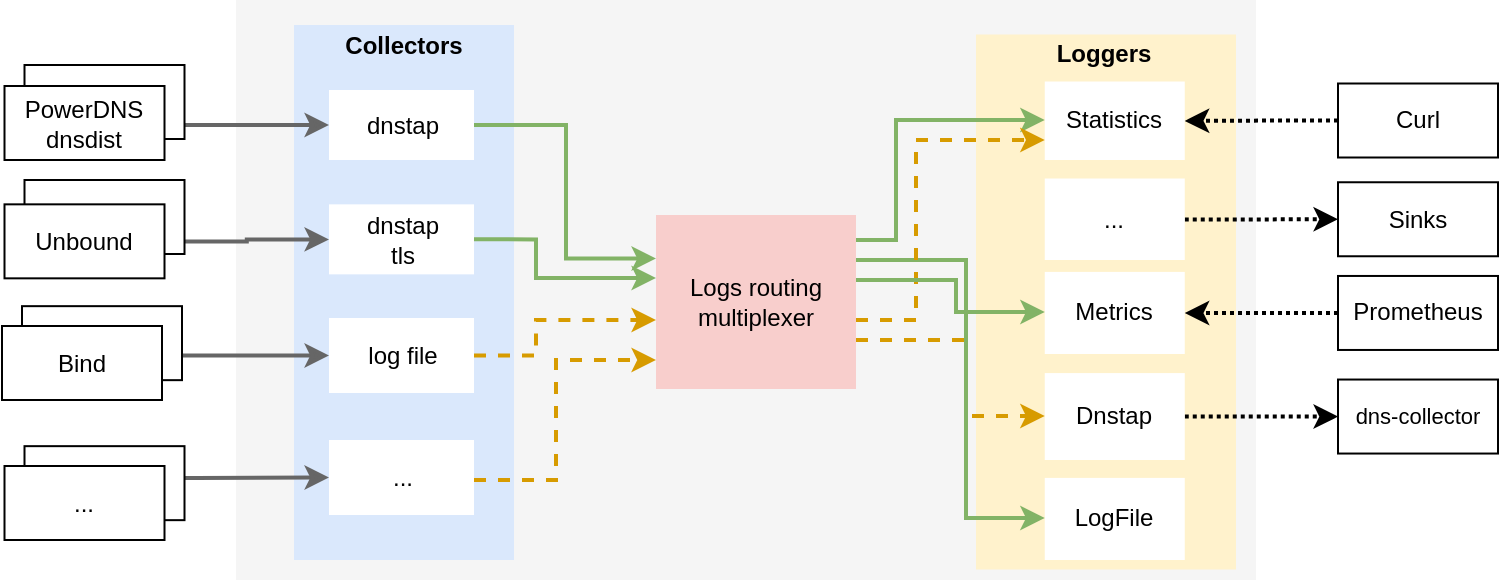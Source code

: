 <mxfile version="20.0.1" type="device"><diagram id="ufO1G3qEnvI_ADMoatvI" name="Page-1"><mxGraphModel dx="981" dy="514" grid="1" gridSize="10" guides="1" tooltips="1" connect="1" arrows="1" fold="1" page="1" pageScale="1" pageWidth="850" pageHeight="1100" math="0" shadow="0"><root><mxCell id="0"/><mxCell id="1" parent="0"/><mxCell id="Bz5Tm2sbpXWNn8aAGj9C-1" value="" style="rounded=0;whiteSpace=wrap;html=1;strokeColor=none;fillColor=#f5f5f5;fontColor=#333333;" parent="1" vertex="1"><mxGeometry x="240" y="240" width="510" height="290" as="geometry"/></mxCell><mxCell id="Bz5Tm2sbpXWNn8aAGj9C-3" value="" style="rounded=1;whiteSpace=wrap;html=1;fillColor=#dae8fc;strokeColor=none;arcSize=0;" parent="1" vertex="1"><mxGeometry x="269" y="252.5" width="110" height="267.5" as="geometry"/></mxCell><mxCell id="Bz5Tm2sbpXWNn8aAGj9C-4" value="&lt;b&gt;Collectors&lt;/b&gt;" style="text;html=1;strokeColor=none;fillColor=none;align=center;verticalAlign=middle;whiteSpace=wrap;rounded=0;" parent="1" vertex="1"><mxGeometry x="304" y="252.5" width="40" height="20" as="geometry"/></mxCell><mxCell id="Bz5Tm2sbpXWNn8aAGj9C-5" value="" style="rounded=1;whiteSpace=wrap;html=1;fillColor=#fff2cc;strokeColor=none;arcSize=0;" parent="1" vertex="1"><mxGeometry x="610" y="257.25" width="130" height="267.5" as="geometry"/></mxCell><mxCell id="Bz5Tm2sbpXWNn8aAGj9C-6" value="&lt;b&gt;Loggers&lt;/b&gt;" style="text;html=1;strokeColor=none;fillColor=none;align=center;verticalAlign=middle;whiteSpace=wrap;rounded=0;" parent="1" vertex="1"><mxGeometry x="653.75" y="257.25" width="40" height="20" as="geometry"/></mxCell><mxCell id="Bz5Tm2sbpXWNn8aAGj9C-7" value="dnstap" style="rounded=0;whiteSpace=wrap;html=1;strokeColor=none;" parent="1" vertex="1"><mxGeometry x="286.5" y="285" width="72.5" height="35" as="geometry"/></mxCell><mxCell id="Bz5Tm2sbpXWNn8aAGj9C-8" value="Statistics" style="rounded=0;whiteSpace=wrap;html=1;strokeColor=none;" parent="1" vertex="1"><mxGeometry x="644.38" y="280.75" width="70" height="39.25" as="geometry"/></mxCell><mxCell id="Bz5Tm2sbpXWNn8aAGj9C-9" value="LogFile" style="rounded=0;whiteSpace=wrap;html=1;strokeColor=none;" parent="1" vertex="1"><mxGeometry x="644.38" y="478.95" width="70" height="41.05" as="geometry"/></mxCell><mxCell id="Bz5Tm2sbpXWNn8aAGj9C-11" value="Metrics" style="rounded=0;whiteSpace=wrap;html=1;strokeColor=none;" parent="1" vertex="1"><mxGeometry x="644.38" y="375.95" width="70" height="41.05" as="geometry"/></mxCell><mxCell id="5-4bw6w1ZHcmEU6XVD14-38" style="edgeStyle=orthogonalEdgeStyle;rounded=0;orthogonalLoop=1;jettySize=auto;html=1;strokeWidth=2;dashed=1;dashPattern=1 1;" edge="1" parent="1" source="Bz5Tm2sbpXWNn8aAGj9C-12" target="5-4bw6w1ZHcmEU6XVD14-35"><mxGeometry relative="1" as="geometry"><Array as="points"/></mxGeometry></mxCell><mxCell id="Bz5Tm2sbpXWNn8aAGj9C-12" value="Dnstap" style="rounded=0;whiteSpace=wrap;html=1;strokeColor=none;" parent="1" vertex="1"><mxGeometry x="644.38" y="426.54" width="70" height="43.46" as="geometry"/></mxCell><mxCell id="Bz5Tm2sbpXWNn8aAGj9C-21" style="edgeStyle=orthogonalEdgeStyle;rounded=0;orthogonalLoop=1;jettySize=auto;html=1;entryX=0;entryY=0.5;entryDx=0;entryDy=0;fillColor=#f5f5f5;strokeColor=#666666;strokeWidth=2;" parent="1" source="5-4bw6w1ZHcmEU6XVD14-1" target="Bz5Tm2sbpXWNn8aAGj9C-7" edge="1"><mxGeometry relative="1" as="geometry"><mxPoint x="120" y="300" as="sourcePoint"/><Array as="points"><mxPoint x="160" y="304"/><mxPoint x="160" y="302"/></Array><mxPoint x="250" y="372" as="targetPoint"/></mxGeometry></mxCell><mxCell id="5-4bw6w1ZHcmEU6XVD14-47" style="edgeStyle=orthogonalEdgeStyle;rounded=0;orthogonalLoop=1;jettySize=auto;html=1;entryX=0;entryY=0.5;entryDx=0;entryDy=0;strokeWidth=2;dashed=1;dashPattern=1 1;" edge="1" parent="1" source="-3yZR6oxpWMJixMdDyJA-1" target="5-4bw6w1ZHcmEU6XVD14-31"><mxGeometry relative="1" as="geometry"/></mxCell><mxCell id="-3yZR6oxpWMJixMdDyJA-1" value="..." style="rounded=0;whiteSpace=wrap;html=1;strokeColor=none;" parent="1" vertex="1"><mxGeometry x="644.38" y="329.25" width="70" height="40.75" as="geometry"/></mxCell><mxCell id="iTIhJDxiL0y57AlXagwx-9" value="&lt;div&gt;log file&lt;/div&gt;" style="rounded=0;whiteSpace=wrap;html=1;strokeColor=none;" parent="1" vertex="1"><mxGeometry x="286.5" y="399.0" width="72.5" height="37.5" as="geometry"/></mxCell><mxCell id="5OMZ8M604oUYILuZvaa7-1" value="..." style="rounded=0;whiteSpace=wrap;html=1;strokeColor=none;" parent="1" vertex="1"><mxGeometry x="286.5" y="460" width="72.5" height="37.5" as="geometry"/></mxCell><mxCell id="YTNhLk8QjAnwBJqCKGUp-6" style="edgeStyle=orthogonalEdgeStyle;rounded=0;orthogonalLoop=1;jettySize=auto;html=1;fillColor=#ffe6cc;strokeColor=#d79b00;strokeWidth=2;dashed=1;" parent="1" source="YTNhLk8QjAnwBJqCKGUp-3" target="Bz5Tm2sbpXWNn8aAGj9C-12" edge="1"><mxGeometry relative="1" as="geometry"><Array as="points"><mxPoint x="605" y="410"/><mxPoint x="605" y="448"/></Array></mxGeometry></mxCell><mxCell id="YTNhLk8QjAnwBJqCKGUp-7" style="edgeStyle=orthogonalEdgeStyle;rounded=0;orthogonalLoop=1;jettySize=auto;html=1;fillColor=#d5e8d4;strokeColor=#82b366;strokeWidth=2;" parent="1" source="YTNhLk8QjAnwBJqCKGUp-3" target="Bz5Tm2sbpXWNn8aAGj9C-9" edge="1"><mxGeometry relative="1" as="geometry"><Array as="points"><mxPoint x="605" y="370"/><mxPoint x="605" y="499"/></Array></mxGeometry></mxCell><mxCell id="YTNhLk8QjAnwBJqCKGUp-3" value="&lt;div&gt;Logs routing&lt;/div&gt;&lt;div&gt;multiplexer&lt;/div&gt;" style="rounded=0;whiteSpace=wrap;html=1;fillColor=#f8cecc;strokeColor=none;" parent="1" vertex="1"><mxGeometry x="450" y="347.5" width="100" height="87" as="geometry"/></mxCell><mxCell id="YTNhLk8QjAnwBJqCKGUp-4" style="edgeStyle=orthogonalEdgeStyle;rounded=0;orthogonalLoop=1;jettySize=auto;html=1;entryX=0;entryY=0.25;entryDx=0;entryDy=0;exitX=1;exitY=0.5;exitDx=0;exitDy=0;strokeWidth=2;fillColor=#d5e8d4;strokeColor=#82b366;" parent="1" source="Bz5Tm2sbpXWNn8aAGj9C-7" target="YTNhLk8QjAnwBJqCKGUp-3" edge="1"><mxGeometry relative="1" as="geometry"><Array as="points"><mxPoint x="405" y="303"/><mxPoint x="405" y="369"/></Array></mxGeometry></mxCell><mxCell id="xwDFNyoFc-8QOGu-AxVe-1" value="&lt;div&gt;dnstap&lt;/div&gt;&lt;div&gt;tls&lt;br&gt;&lt;/div&gt;" style="rounded=0;whiteSpace=wrap;html=1;strokeColor=none;" parent="1" vertex="1"><mxGeometry x="286.5" y="342.17" width="72.5" height="35" as="geometry"/></mxCell><mxCell id="xwDFNyoFc-8QOGu-AxVe-2" style="edgeStyle=orthogonalEdgeStyle;rounded=0;orthogonalLoop=1;jettySize=auto;html=1;exitX=1;exitY=0.5;exitDx=0;exitDy=0;strokeWidth=2;fillColor=#d5e8d4;strokeColor=#82b366;" parent="1" source="xwDFNyoFc-8QOGu-AxVe-1" edge="1"><mxGeometry relative="1" as="geometry"><Array as="points"><mxPoint x="390" y="360"/><mxPoint x="390" y="379"/></Array><mxPoint x="350" y="312.5" as="sourcePoint"/><mxPoint x="450" y="379" as="targetPoint"/></mxGeometry></mxCell><mxCell id="YTNhLk8QjAnwBJqCKGUp-5" style="edgeStyle=orthogonalEdgeStyle;rounded=0;orthogonalLoop=1;jettySize=auto;html=1;exitX=1;exitY=0.5;exitDx=0;exitDy=0;fillColor=#ffe6cc;strokeColor=#d79b00;strokeWidth=2;dashed=1;" parent="1" source="iTIhJDxiL0y57AlXagwx-9" target="YTNhLk8QjAnwBJqCKGUp-3" edge="1"><mxGeometry relative="1" as="geometry"><Array as="points"><mxPoint x="390" y="418"/><mxPoint x="390" y="400"/></Array></mxGeometry></mxCell><mxCell id="xwDFNyoFc-8QOGu-AxVe-4" style="edgeStyle=orthogonalEdgeStyle;rounded=0;orthogonalLoop=1;jettySize=auto;html=1;fillColor=#ffe6cc;strokeColor=#d79b00;strokeWidth=2;dashed=1;" parent="1" source="5OMZ8M604oUYILuZvaa7-1" target="YTNhLk8QjAnwBJqCKGUp-3" edge="1"><mxGeometry relative="1" as="geometry"><Array as="points"><mxPoint x="400" y="480"/><mxPoint x="400" y="420"/></Array><mxPoint x="340" y="450" as="sourcePoint"/><mxPoint x="460" y="410" as="targetPoint"/></mxGeometry></mxCell><mxCell id="xwDFNyoFc-8QOGu-AxVe-5" style="edgeStyle=orthogonalEdgeStyle;rounded=0;orthogonalLoop=1;jettySize=auto;html=1;fillColor=#f5f5f5;strokeColor=#666666;strokeWidth=2;" parent="1" source="5-4bw6w1ZHcmEU6XVD14-2" target="xwDFNyoFc-8QOGu-AxVe-1" edge="1"><mxGeometry relative="1" as="geometry"><mxPoint x="165" y="382.17" as="sourcePoint"/><Array as="points"/><mxPoint x="277.5" y="312.5" as="targetPoint"/></mxGeometry></mxCell><mxCell id="xwDFNyoFc-8QOGu-AxVe-7" style="edgeStyle=orthogonalEdgeStyle;rounded=0;orthogonalLoop=1;jettySize=auto;html=1;entryX=0;entryY=0.5;entryDx=0;entryDy=0;fillColor=#f5f5f5;strokeColor=#666666;strokeWidth=2;" parent="1" source="5-4bw6w1ZHcmEU6XVD14-3" target="iTIhJDxiL0y57AlXagwx-9" edge="1"><mxGeometry relative="1" as="geometry"><mxPoint x="176.91" y="398.5" as="sourcePoint"/><Array as="points"><mxPoint x="148.75" y="417.5"/><mxPoint x="148.75" y="417.5"/></Array><mxPoint x="276.25" y="376.5" as="targetPoint"/></mxGeometry></mxCell><mxCell id="5-4bw6w1ZHcmEU6XVD14-4" value="" style="rounded=0;whiteSpace=wrap;html=1;" vertex="1" parent="1"><mxGeometry x="134.25" y="272.5" width="80" height="37" as="geometry"/></mxCell><mxCell id="5-4bw6w1ZHcmEU6XVD14-1" value="&lt;div&gt;PowerDNS&lt;/div&gt;&lt;div&gt;dnsdist&lt;br&gt;&lt;/div&gt;" style="rounded=0;whiteSpace=wrap;html=1;" vertex="1" parent="1"><mxGeometry x="124.25" y="283" width="80" height="37" as="geometry"/></mxCell><mxCell id="5-4bw6w1ZHcmEU6XVD14-5" value="" style="rounded=0;whiteSpace=wrap;html=1;" vertex="1" parent="1"><mxGeometry x="134.25" y="330" width="80" height="37" as="geometry"/></mxCell><mxCell id="5-4bw6w1ZHcmEU6XVD14-2" value="Unbound" style="rounded=0;whiteSpace=wrap;html=1;" vertex="1" parent="1"><mxGeometry x="124.25" y="342.17" width="80" height="37" as="geometry"/></mxCell><mxCell id="5-4bw6w1ZHcmEU6XVD14-7" value="" style="rounded=0;whiteSpace=wrap;html=1;" vertex="1" parent="1"><mxGeometry x="133" y="393.08" width="80" height="37" as="geometry"/></mxCell><mxCell id="5-4bw6w1ZHcmEU6XVD14-3" value="Bind" style="rounded=0;whiteSpace=wrap;html=1;" vertex="1" parent="1"><mxGeometry x="123" y="403" width="80" height="37" as="geometry"/></mxCell><mxCell id="5-4bw6w1ZHcmEU6XVD14-10" style="edgeStyle=orthogonalEdgeStyle;rounded=0;orthogonalLoop=1;jettySize=auto;html=1;entryX=0;entryY=0.5;entryDx=0;entryDy=0;fillColor=#f5f5f5;strokeColor=#666666;strokeWidth=2;" edge="1" parent="1" source="5-4bw6w1ZHcmEU6XVD14-9" target="5OMZ8M604oUYILuZvaa7-1"><mxGeometry relative="1" as="geometry"><mxPoint x="168.78" y="491.16" as="sourcePoint"/><Array as="points"><mxPoint x="220" y="479"/><mxPoint x="220" y="479"/></Array><mxPoint x="277.53" y="491.16" as="targetPoint"/></mxGeometry></mxCell><mxCell id="5-4bw6w1ZHcmEU6XVD14-8" value="" style="rounded=0;whiteSpace=wrap;html=1;" vertex="1" parent="1"><mxGeometry x="134.25" y="463.08" width="80" height="37" as="geometry"/></mxCell><mxCell id="5-4bw6w1ZHcmEU6XVD14-9" value="..." style="rounded=0;whiteSpace=wrap;html=1;" vertex="1" parent="1"><mxGeometry x="124.25" y="473" width="80" height="37" as="geometry"/></mxCell><mxCell id="5-4bw6w1ZHcmEU6XVD14-12" style="edgeStyle=orthogonalEdgeStyle;rounded=0;orthogonalLoop=1;jettySize=auto;html=1;fillColor=#d5e8d4;strokeColor=#82b366;strokeWidth=2;" edge="1" parent="1" source="YTNhLk8QjAnwBJqCKGUp-3" target="Bz5Tm2sbpXWNn8aAGj9C-8"><mxGeometry relative="1" as="geometry"><Array as="points"><mxPoint x="570" y="360"/><mxPoint x="570" y="300"/></Array><mxPoint x="560" y="380" as="sourcePoint"/><mxPoint x="654.38" y="349.75" as="targetPoint"/></mxGeometry></mxCell><mxCell id="5-4bw6w1ZHcmEU6XVD14-13" style="edgeStyle=orthogonalEdgeStyle;rounded=0;orthogonalLoop=1;jettySize=auto;html=1;fillColor=#ffe6cc;strokeColor=#d79b00;strokeWidth=2;dashed=1;" edge="1" parent="1" source="YTNhLk8QjAnwBJqCKGUp-3" target="Bz5Tm2sbpXWNn8aAGj9C-8"><mxGeometry relative="1" as="geometry"><Array as="points"><mxPoint x="580" y="400"/><mxPoint x="580" y="310"/></Array><mxPoint x="560" y="410" as="sourcePoint"/><mxPoint x="654.38" y="425.034" as="targetPoint"/></mxGeometry></mxCell><mxCell id="5-4bw6w1ZHcmEU6XVD14-31" value="Sinks" style="rounded=0;whiteSpace=wrap;html=1;" vertex="1" parent="1"><mxGeometry x="791" y="331.13" width="80" height="37" as="geometry"/></mxCell><mxCell id="5-4bw6w1ZHcmEU6XVD14-35" value="&lt;div style=&quot;font-size: 11px;&quot;&gt;&lt;font style=&quot;font-size: 11px;&quot;&gt;dns-collector&lt;br&gt;&lt;/font&gt;&lt;/div&gt;" style="rounded=0;whiteSpace=wrap;html=1;" vertex="1" parent="1"><mxGeometry x="791" y="429.77" width="80" height="37" as="geometry"/></mxCell><mxCell id="5-4bw6w1ZHcmEU6XVD14-40" style="edgeStyle=orthogonalEdgeStyle;rounded=0;orthogonalLoop=1;jettySize=auto;html=1;strokeWidth=2;dashed=1;dashPattern=1 1;" edge="1" parent="1" source="5-4bw6w1ZHcmEU6XVD14-37" target="Bz5Tm2sbpXWNn8aAGj9C-8"><mxGeometry relative="1" as="geometry"/></mxCell><mxCell id="5-4bw6w1ZHcmEU6XVD14-37" value="Curl" style="rounded=0;whiteSpace=wrap;html=1;" vertex="1" parent="1"><mxGeometry x="791" y="281.75" width="80" height="37" as="geometry"/></mxCell><mxCell id="5-4bw6w1ZHcmEU6XVD14-44" style="edgeStyle=orthogonalEdgeStyle;rounded=0;orthogonalLoop=1;jettySize=auto;html=1;strokeWidth=2;dashed=1;dashPattern=1 1;" edge="1" parent="1" source="5-4bw6w1ZHcmEU6XVD14-42" target="Bz5Tm2sbpXWNn8aAGj9C-11"><mxGeometry relative="1" as="geometry"/></mxCell><mxCell id="5-4bw6w1ZHcmEU6XVD14-42" value="Prometheus" style="rounded=0;whiteSpace=wrap;html=1;" vertex="1" parent="1"><mxGeometry x="791" y="377.98" width="80" height="37" as="geometry"/></mxCell><mxCell id="5-4bw6w1ZHcmEU6XVD14-45" style="edgeStyle=orthogonalEdgeStyle;rounded=0;orthogonalLoop=1;jettySize=auto;html=1;entryX=0;entryY=0.5;entryDx=0;entryDy=0;fillColor=#d5e8d4;strokeColor=#82b366;strokeWidth=2;" edge="1" parent="1" source="YTNhLk8QjAnwBJqCKGUp-3" target="Bz5Tm2sbpXWNn8aAGj9C-11"><mxGeometry relative="1" as="geometry"><Array as="points"><mxPoint x="600" y="380"/><mxPoint x="600" y="396"/><mxPoint x="644" y="396"/></Array><mxPoint x="560" y="380" as="sourcePoint"/><mxPoint x="654.38" y="349.75" as="targetPoint"/></mxGeometry></mxCell></root></mxGraphModel></diagram></mxfile>